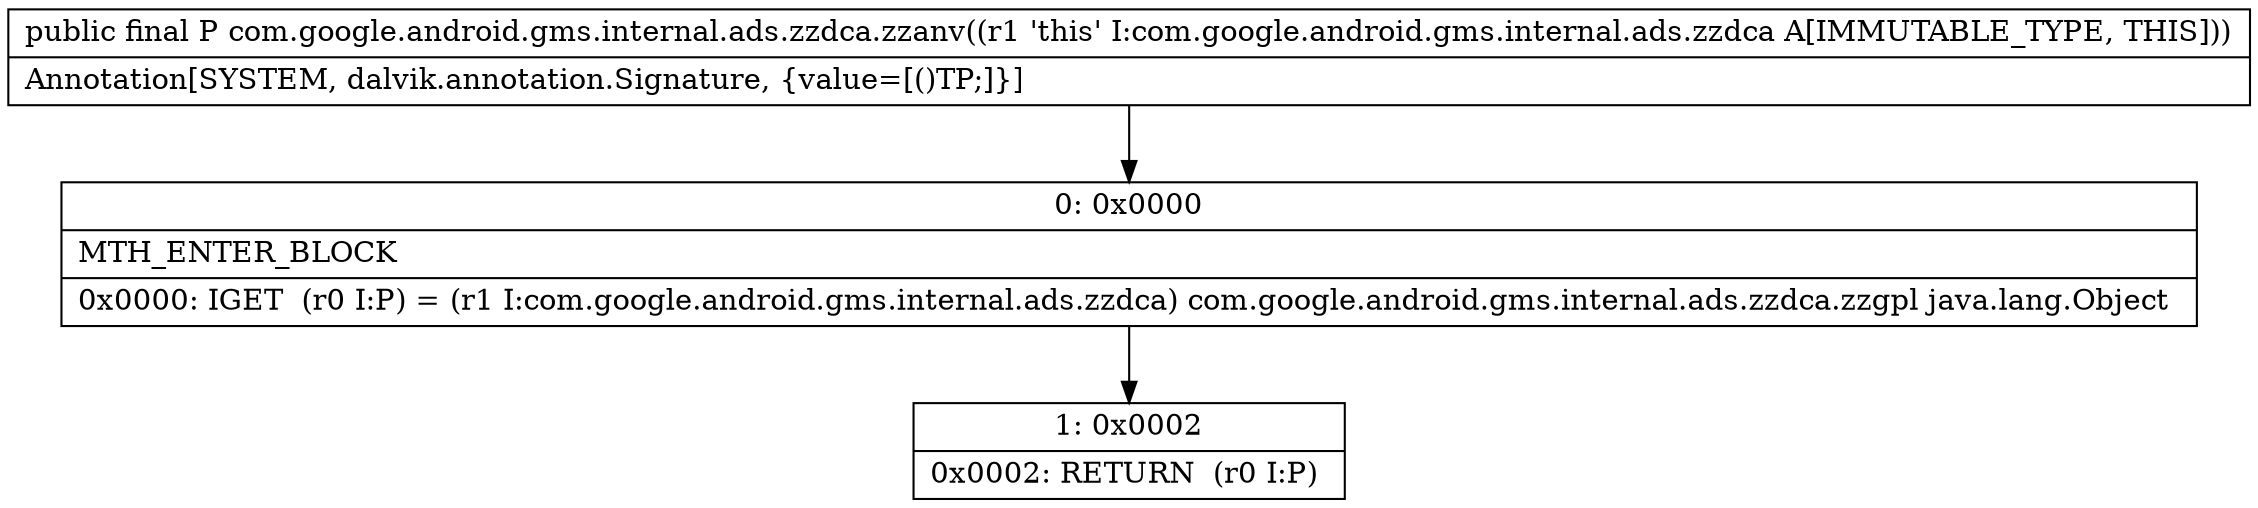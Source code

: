 digraph "CFG forcom.google.android.gms.internal.ads.zzdca.zzanv()Ljava\/lang\/Object;" {
Node_0 [shape=record,label="{0\:\ 0x0000|MTH_ENTER_BLOCK\l|0x0000: IGET  (r0 I:P) = (r1 I:com.google.android.gms.internal.ads.zzdca) com.google.android.gms.internal.ads.zzdca.zzgpl java.lang.Object \l}"];
Node_1 [shape=record,label="{1\:\ 0x0002|0x0002: RETURN  (r0 I:P) \l}"];
MethodNode[shape=record,label="{public final P com.google.android.gms.internal.ads.zzdca.zzanv((r1 'this' I:com.google.android.gms.internal.ads.zzdca A[IMMUTABLE_TYPE, THIS]))  | Annotation[SYSTEM, dalvik.annotation.Signature, \{value=[()TP;]\}]\l}"];
MethodNode -> Node_0;
Node_0 -> Node_1;
}


